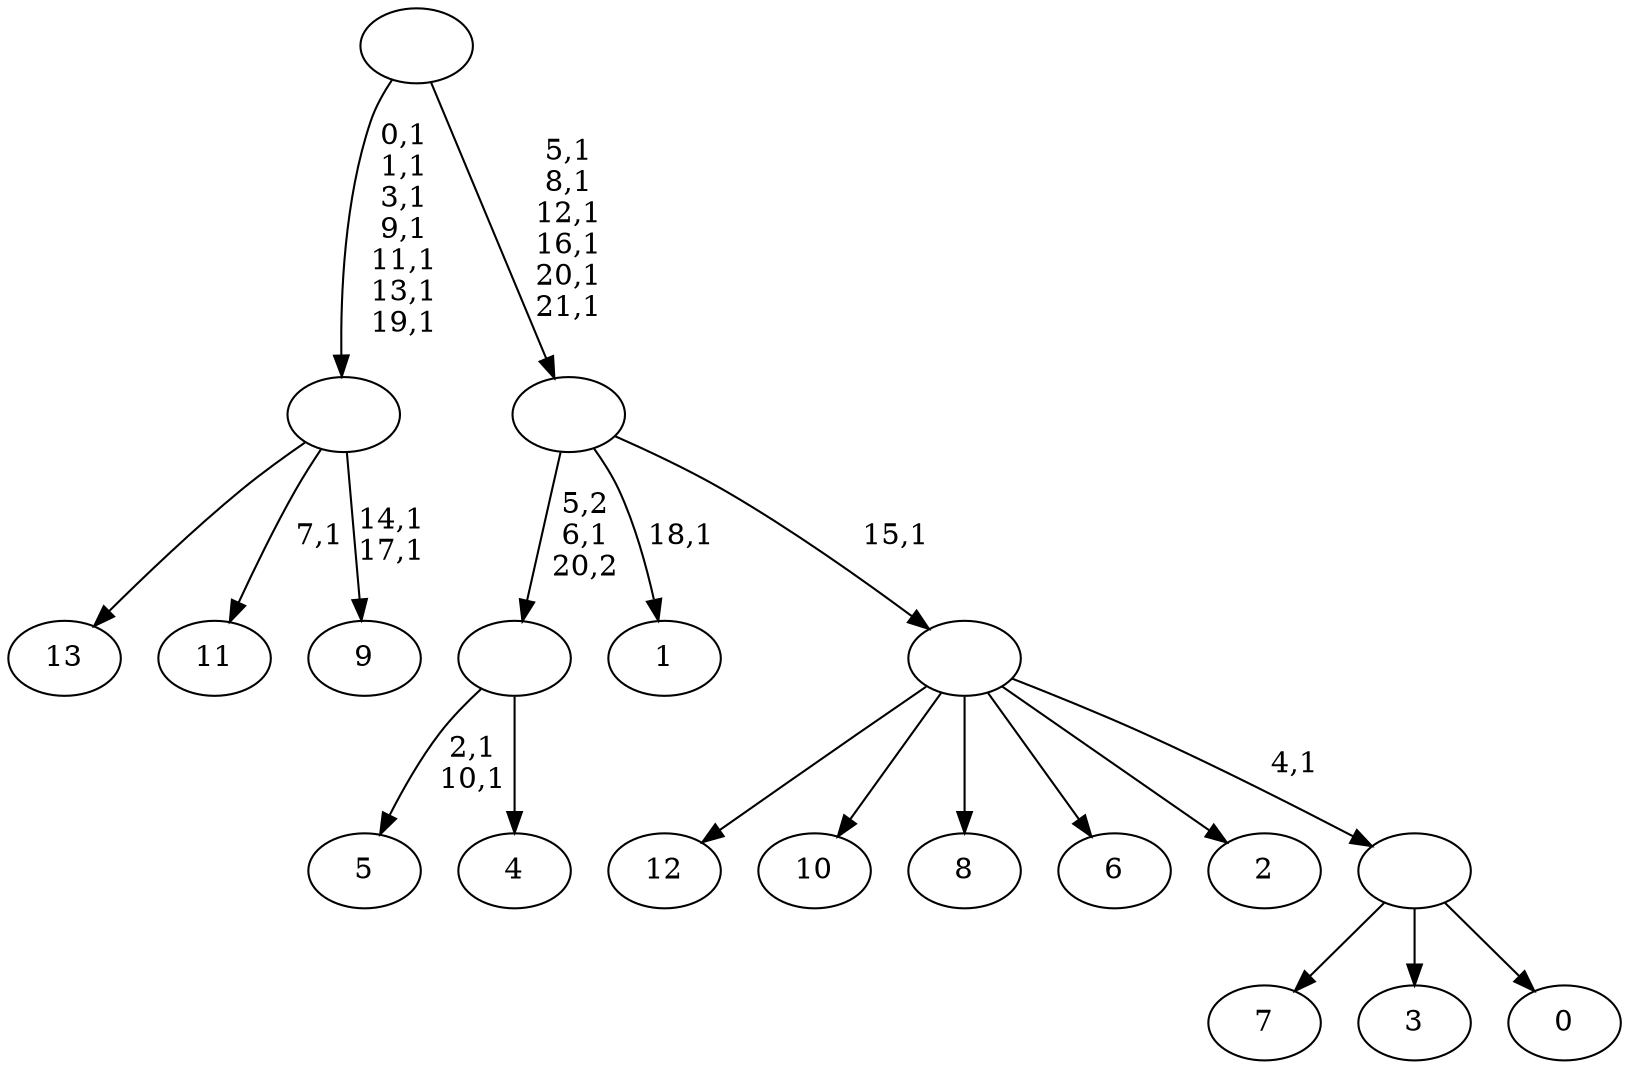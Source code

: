 digraph T {
	36 [label="13"]
	35 [label="12"]
	34 [label="11"]
	32 [label="10"]
	31 [label="9"]
	28 [label=""]
	21 [label="8"]
	20 [label="7"]
	19 [label="6"]
	18 [label="5"]
	15 [label="4"]
	14 [label=""]
	13 [label="3"]
	12 [label="2"]
	11 [label="1"]
	9 [label="0"]
	8 [label=""]
	7 [label=""]
	6 [label=""]
	0 [label=""]
	28 -> 31 [label="14,1\n17,1"]
	28 -> 34 [label="7,1"]
	28 -> 36 [label=""]
	14 -> 18 [label="2,1\n10,1"]
	14 -> 15 [label=""]
	8 -> 20 [label=""]
	8 -> 13 [label=""]
	8 -> 9 [label=""]
	7 -> 35 [label=""]
	7 -> 32 [label=""]
	7 -> 21 [label=""]
	7 -> 19 [label=""]
	7 -> 12 [label=""]
	7 -> 8 [label="4,1"]
	6 -> 11 [label="18,1"]
	6 -> 14 [label="5,2\n6,1\n20,2"]
	6 -> 7 [label="15,1"]
	0 -> 6 [label="5,1\n8,1\n12,1\n16,1\n20,1\n21,1"]
	0 -> 28 [label="0,1\n1,1\n3,1\n9,1\n11,1\n13,1\n19,1"]
}
